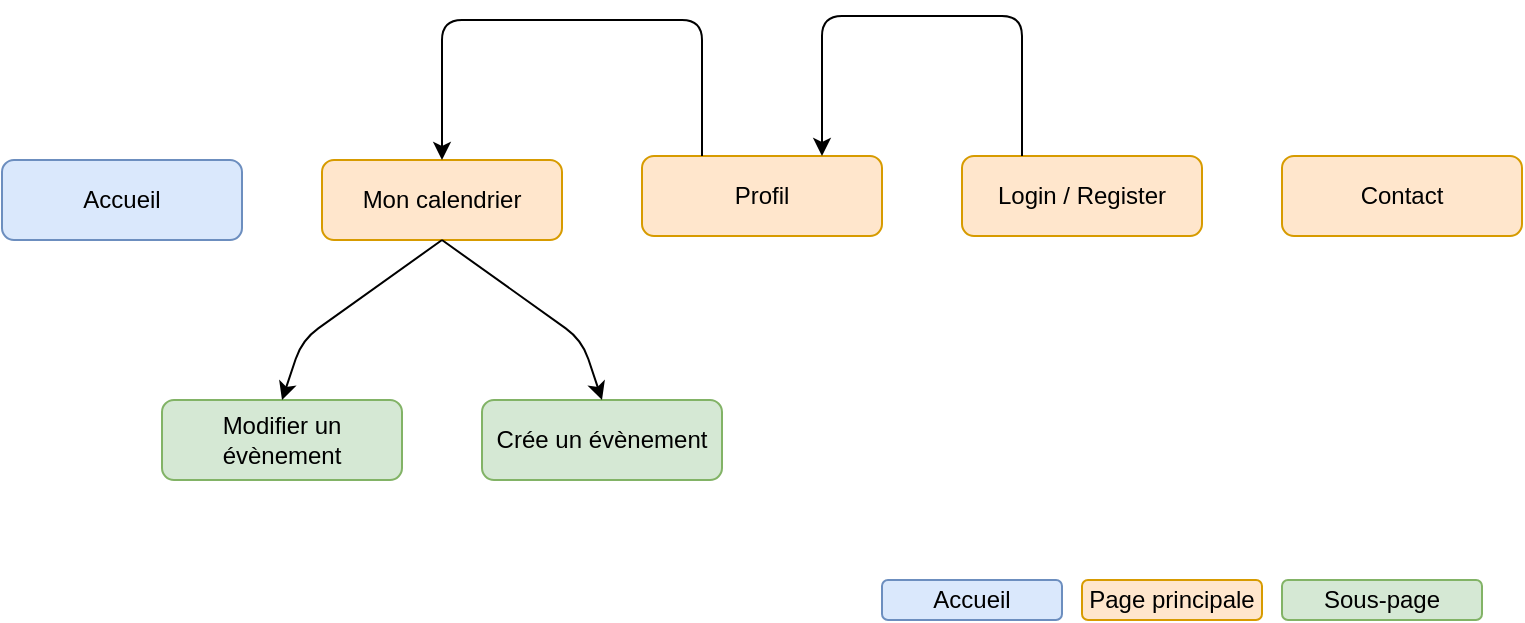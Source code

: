 <mxfile version="14.6.9" type="device"><diagram id="XXF_tp3ImYbjHq7mm7XJ" name="Page-1"><mxGraphModel dx="1422" dy="737" grid="1" gridSize="10" guides="1" tooltips="1" connect="1" arrows="1" fold="1" page="1" pageScale="1" pageWidth="827" pageHeight="1169" math="0" shadow="0"><root><mxCell id="0"/><mxCell id="1" parent="0"/><mxCell id="awICq7tuIunywGLXi8v5-1" value="Accueil" style="rounded=1;whiteSpace=wrap;html=1;fillColor=#dae8fc;strokeColor=#6c8ebf;" vertex="1" parent="1"><mxGeometry x="30" y="410" width="120" height="40" as="geometry"/></mxCell><mxCell id="awICq7tuIunywGLXi8v5-2" value="Login / Register" style="rounded=1;whiteSpace=wrap;html=1;fillColor=#ffe6cc;strokeColor=#d79b00;" vertex="1" parent="1"><mxGeometry x="510" y="408" width="120" height="40" as="geometry"/></mxCell><mxCell id="awICq7tuIunywGLXi8v5-3" value="Profil" style="rounded=1;whiteSpace=wrap;html=1;fillColor=#ffe6cc;strokeColor=#d79b00;" vertex="1" parent="1"><mxGeometry x="350" y="408" width="120" height="40" as="geometry"/></mxCell><mxCell id="awICq7tuIunywGLXi8v5-4" value="Contact" style="rounded=1;whiteSpace=wrap;html=1;fillColor=#ffe6cc;strokeColor=#d79b00;" vertex="1" parent="1"><mxGeometry x="670" y="408" width="120" height="40" as="geometry"/></mxCell><mxCell id="awICq7tuIunywGLXi8v5-5" value="Mon calendrier" style="rounded=1;whiteSpace=wrap;html=1;fillColor=#ffe6cc;strokeColor=#d79b00;" vertex="1" parent="1"><mxGeometry x="190" y="410" width="120" height="40" as="geometry"/></mxCell><mxCell id="awICq7tuIunywGLXi8v5-8" value="Crée un évènement" style="rounded=1;whiteSpace=wrap;html=1;fillColor=#d5e8d4;strokeColor=#82b366;" vertex="1" parent="1"><mxGeometry x="270" y="530" width="120" height="40" as="geometry"/></mxCell><mxCell id="awICq7tuIunywGLXi8v5-9" value="Modifier un évènement" style="rounded=1;whiteSpace=wrap;html=1;fillColor=#d5e8d4;strokeColor=#82b366;" vertex="1" parent="1"><mxGeometry x="110" y="530" width="120" height="40" as="geometry"/></mxCell><mxCell id="awICq7tuIunywGLXi8v5-11" value="Page principale" style="rounded=1;whiteSpace=wrap;html=1;fillColor=#ffe6cc;strokeColor=#d79b00;" vertex="1" parent="1"><mxGeometry x="570" y="620" width="90" height="20" as="geometry"/></mxCell><mxCell id="awICq7tuIunywGLXi8v5-12" value="Accueil" style="rounded=1;whiteSpace=wrap;html=1;fillColor=#dae8fc;strokeColor=#6c8ebf;" vertex="1" parent="1"><mxGeometry x="470" y="620" width="90" height="20" as="geometry"/></mxCell><mxCell id="awICq7tuIunywGLXi8v5-13" value="Sous-page" style="rounded=1;whiteSpace=wrap;html=1;fillColor=#d5e8d4;strokeColor=#82b366;" vertex="1" parent="1"><mxGeometry x="670" y="620" width="100" height="20" as="geometry"/></mxCell><mxCell id="awICq7tuIunywGLXi8v5-17" value="" style="endArrow=classic;html=1;exitX=0.25;exitY=0;exitDx=0;exitDy=0;entryX=0.5;entryY=0;entryDx=0;entryDy=0;" edge="1" parent="1" source="awICq7tuIunywGLXi8v5-3" target="awICq7tuIunywGLXi8v5-5"><mxGeometry width="50" height="50" relative="1" as="geometry"><mxPoint x="600" y="480" as="sourcePoint"/><mxPoint x="650" y="430" as="targetPoint"/><Array as="points"><mxPoint x="380" y="340"/><mxPoint x="250" y="340"/></Array></mxGeometry></mxCell><mxCell id="awICq7tuIunywGLXi8v5-18" value="" style="endArrow=classic;html=1;exitX=0.25;exitY=0;exitDx=0;exitDy=0;entryX=0.75;entryY=0;entryDx=0;entryDy=0;" edge="1" parent="1" source="awICq7tuIunywGLXi8v5-2" target="awICq7tuIunywGLXi8v5-3"><mxGeometry width="50" height="50" relative="1" as="geometry"><mxPoint x="580" y="408" as="sourcePoint"/><mxPoint x="390" y="408" as="targetPoint"/><Array as="points"><mxPoint x="540" y="338"/><mxPoint x="440" y="338"/></Array></mxGeometry></mxCell><mxCell id="awICq7tuIunywGLXi8v5-19" value="" style="endArrow=classic;html=1;exitX=0.5;exitY=1;exitDx=0;exitDy=0;entryX=0.5;entryY=0;entryDx=0;entryDy=0;" edge="1" parent="1" source="awICq7tuIunywGLXi8v5-5" target="awICq7tuIunywGLXi8v5-9"><mxGeometry width="50" height="50" relative="1" as="geometry"><mxPoint x="390" y="418" as="sourcePoint"/><mxPoint x="180" y="520" as="targetPoint"/><Array as="points"><mxPoint x="180" y="500"/></Array></mxGeometry></mxCell><mxCell id="awICq7tuIunywGLXi8v5-20" value="" style="endArrow=classic;html=1;exitX=0.5;exitY=1;exitDx=0;exitDy=0;entryX=0.5;entryY=0;entryDx=0;entryDy=0;" edge="1" parent="1" source="awICq7tuIunywGLXi8v5-5" target="awICq7tuIunywGLXi8v5-8"><mxGeometry width="50" height="50" relative="1" as="geometry"><mxPoint x="280" y="460" as="sourcePoint"/><mxPoint x="320" y="520" as="targetPoint"/><Array as="points"><mxPoint x="320" y="500"/></Array></mxGeometry></mxCell></root></mxGraphModel></diagram></mxfile>